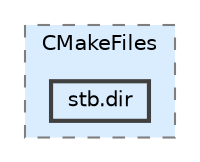 digraph "build/vendor/stb_image/CMakeFiles/stb.dir"
{
 // LATEX_PDF_SIZE
  bgcolor="transparent";
  edge [fontname=Helvetica,fontsize=10,labelfontname=Helvetica,labelfontsize=10];
  node [fontname=Helvetica,fontsize=10,shape=box,height=0.2,width=0.4];
  compound=true
  subgraph clusterdir_9458c6f7e5c3977aed86eed52833b4ea {
    graph [ bgcolor="#daedff", pencolor="grey50", label="CMakeFiles", fontname=Helvetica,fontsize=10 style="filled,dashed", URL="dir_9458c6f7e5c3977aed86eed52833b4ea.html",tooltip=""]
  dir_17ba238125178564fb9af6d208fa8b08 [label="stb.dir", fillcolor="#daedff", color="grey25", style="filled,bold", URL="dir_17ba238125178564fb9af6d208fa8b08.html",tooltip=""];
  }
}
